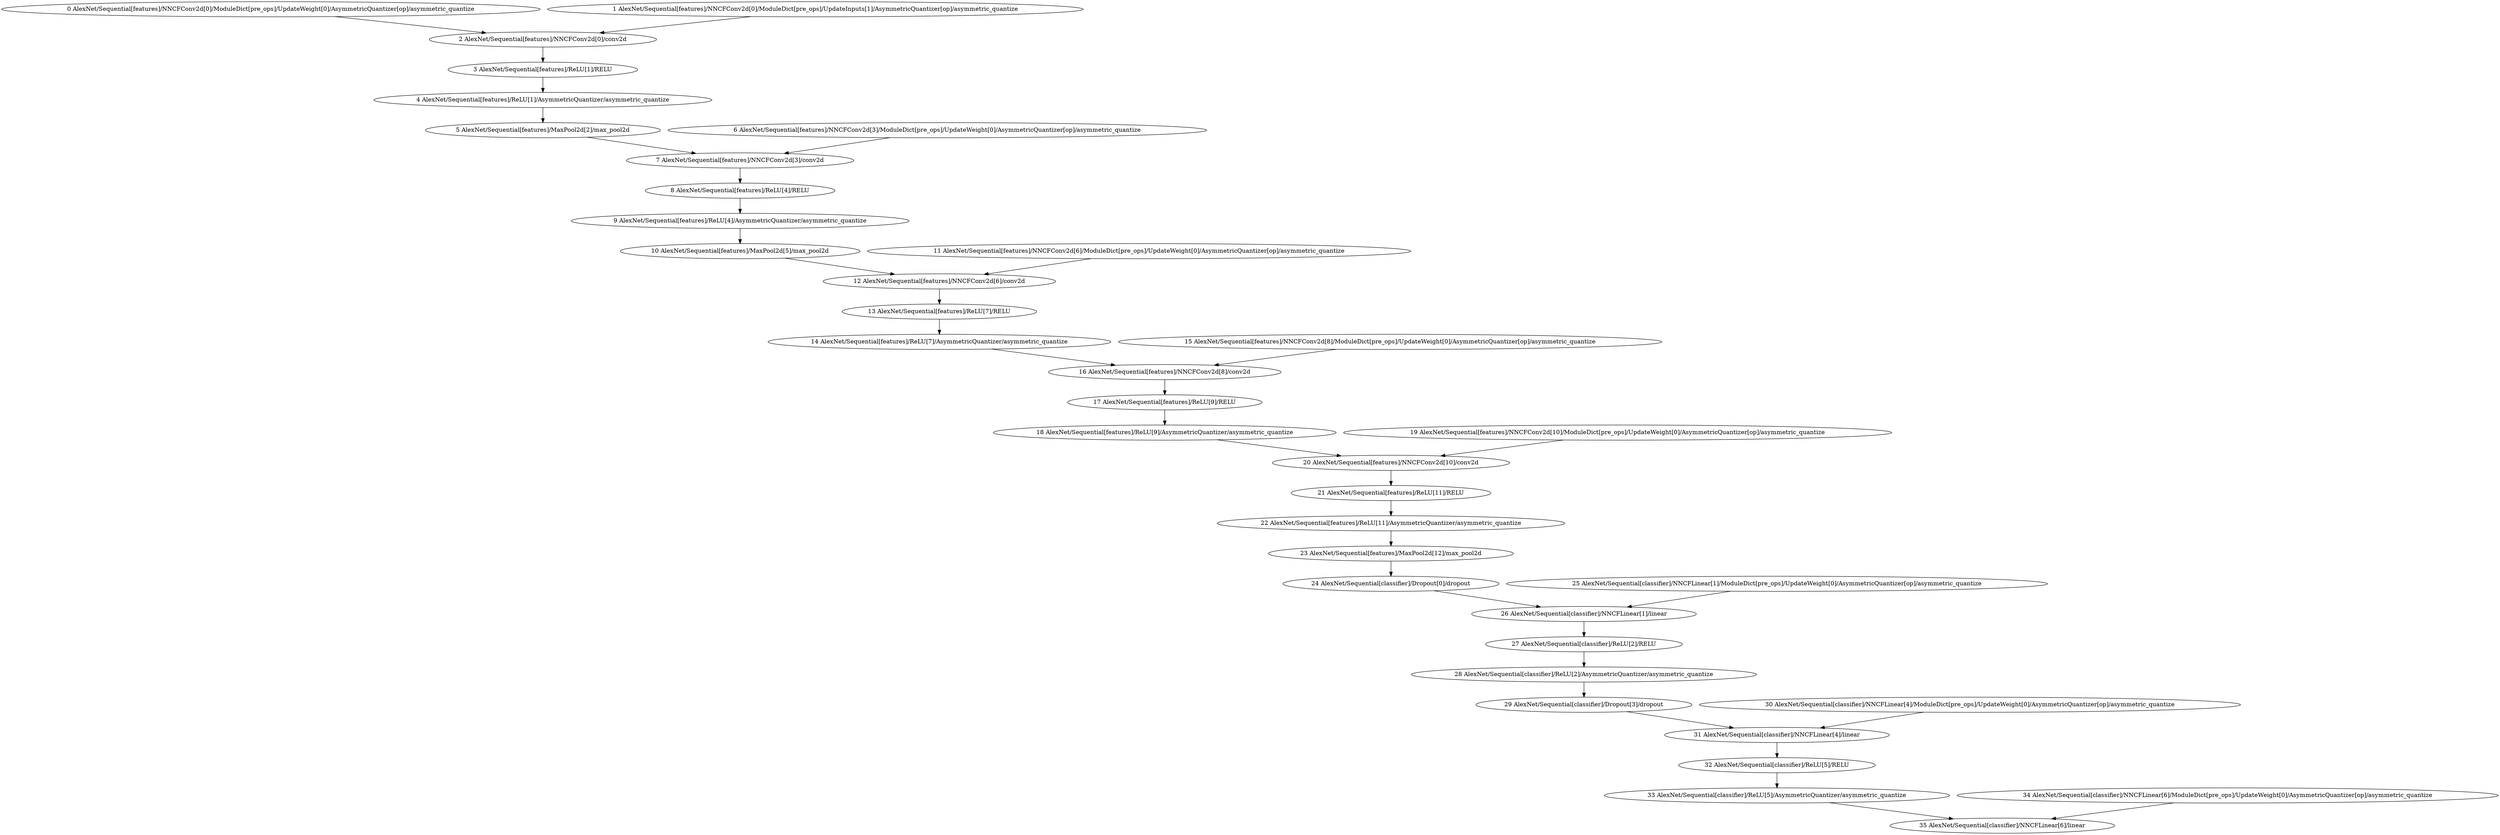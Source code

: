 strict digraph  {
"0 AlexNet/Sequential[features]/NNCFConv2d[0]/ModuleDict[pre_ops]/UpdateWeight[0]/AsymmetricQuantizer[op]/asymmetric_quantize" [id=0, scope="AlexNet/Sequential[features]/NNCFConv2d[0]/ModuleDict[pre_ops]/UpdateWeight[0]/AsymmetricQuantizer[op]", type=asymmetric_quantize];
"1 AlexNet/Sequential[features]/NNCFConv2d[0]/ModuleDict[pre_ops]/UpdateInputs[1]/AsymmetricQuantizer[op]/asymmetric_quantize" [id=1, scope="AlexNet/Sequential[features]/NNCFConv2d[0]/ModuleDict[pre_ops]/UpdateInputs[1]/AsymmetricQuantizer[op]", type=asymmetric_quantize];
"2 AlexNet/Sequential[features]/NNCFConv2d[0]/conv2d" [id=2, scope="AlexNet/Sequential[features]/NNCFConv2d[0]", type=conv2d];
"3 AlexNet/Sequential[features]/ReLU[1]/RELU" [id=3, scope="AlexNet/Sequential[features]/ReLU[1]", type=RELU];
"4 AlexNet/Sequential[features]/ReLU[1]/AsymmetricQuantizer/asymmetric_quantize" [id=4, scope="AlexNet/Sequential[features]/ReLU[1]/AsymmetricQuantizer", type=asymmetric_quantize];
"5 AlexNet/Sequential[features]/MaxPool2d[2]/max_pool2d" [id=5, scope="AlexNet/Sequential[features]/MaxPool2d[2]", type=max_pool2d];
"6 AlexNet/Sequential[features]/NNCFConv2d[3]/ModuleDict[pre_ops]/UpdateWeight[0]/AsymmetricQuantizer[op]/asymmetric_quantize" [id=6, scope="AlexNet/Sequential[features]/NNCFConv2d[3]/ModuleDict[pre_ops]/UpdateWeight[0]/AsymmetricQuantizer[op]", type=asymmetric_quantize];
"7 AlexNet/Sequential[features]/NNCFConv2d[3]/conv2d" [id=7, scope="AlexNet/Sequential[features]/NNCFConv2d[3]", type=conv2d];
"8 AlexNet/Sequential[features]/ReLU[4]/RELU" [id=8, scope="AlexNet/Sequential[features]/ReLU[4]", type=RELU];
"9 AlexNet/Sequential[features]/ReLU[4]/AsymmetricQuantizer/asymmetric_quantize" [id=9, scope="AlexNet/Sequential[features]/ReLU[4]/AsymmetricQuantizer", type=asymmetric_quantize];
"10 AlexNet/Sequential[features]/MaxPool2d[5]/max_pool2d" [id=10, scope="AlexNet/Sequential[features]/MaxPool2d[5]", type=max_pool2d];
"11 AlexNet/Sequential[features]/NNCFConv2d[6]/ModuleDict[pre_ops]/UpdateWeight[0]/AsymmetricQuantizer[op]/asymmetric_quantize" [id=11, scope="AlexNet/Sequential[features]/NNCFConv2d[6]/ModuleDict[pre_ops]/UpdateWeight[0]/AsymmetricQuantizer[op]", type=asymmetric_quantize];
"12 AlexNet/Sequential[features]/NNCFConv2d[6]/conv2d" [id=12, scope="AlexNet/Sequential[features]/NNCFConv2d[6]", type=conv2d];
"13 AlexNet/Sequential[features]/ReLU[7]/RELU" [id=13, scope="AlexNet/Sequential[features]/ReLU[7]", type=RELU];
"14 AlexNet/Sequential[features]/ReLU[7]/AsymmetricQuantizer/asymmetric_quantize" [id=14, scope="AlexNet/Sequential[features]/ReLU[7]/AsymmetricQuantizer", type=asymmetric_quantize];
"15 AlexNet/Sequential[features]/NNCFConv2d[8]/ModuleDict[pre_ops]/UpdateWeight[0]/AsymmetricQuantizer[op]/asymmetric_quantize" [id=15, scope="AlexNet/Sequential[features]/NNCFConv2d[8]/ModuleDict[pre_ops]/UpdateWeight[0]/AsymmetricQuantizer[op]", type=asymmetric_quantize];
"16 AlexNet/Sequential[features]/NNCFConv2d[8]/conv2d" [id=16, scope="AlexNet/Sequential[features]/NNCFConv2d[8]", type=conv2d];
"17 AlexNet/Sequential[features]/ReLU[9]/RELU" [id=17, scope="AlexNet/Sequential[features]/ReLU[9]", type=RELU];
"18 AlexNet/Sequential[features]/ReLU[9]/AsymmetricQuantizer/asymmetric_quantize" [id=18, scope="AlexNet/Sequential[features]/ReLU[9]/AsymmetricQuantizer", type=asymmetric_quantize];
"19 AlexNet/Sequential[features]/NNCFConv2d[10]/ModuleDict[pre_ops]/UpdateWeight[0]/AsymmetricQuantizer[op]/asymmetric_quantize" [id=19, scope="AlexNet/Sequential[features]/NNCFConv2d[10]/ModuleDict[pre_ops]/UpdateWeight[0]/AsymmetricQuantizer[op]", type=asymmetric_quantize];
"20 AlexNet/Sequential[features]/NNCFConv2d[10]/conv2d" [id=20, scope="AlexNet/Sequential[features]/NNCFConv2d[10]", type=conv2d];
"21 AlexNet/Sequential[features]/ReLU[11]/RELU" [id=21, scope="AlexNet/Sequential[features]/ReLU[11]", type=RELU];
"22 AlexNet/Sequential[features]/ReLU[11]/AsymmetricQuantizer/asymmetric_quantize" [id=22, scope="AlexNet/Sequential[features]/ReLU[11]/AsymmetricQuantizer", type=asymmetric_quantize];
"23 AlexNet/Sequential[features]/MaxPool2d[12]/max_pool2d" [id=23, scope="AlexNet/Sequential[features]/MaxPool2d[12]", type=max_pool2d];
"24 AlexNet/Sequential[classifier]/Dropout[0]/dropout" [id=24, scope="AlexNet/Sequential[classifier]/Dropout[0]", type=dropout];
"25 AlexNet/Sequential[classifier]/NNCFLinear[1]/ModuleDict[pre_ops]/UpdateWeight[0]/AsymmetricQuantizer[op]/asymmetric_quantize" [id=25, scope="AlexNet/Sequential[classifier]/NNCFLinear[1]/ModuleDict[pre_ops]/UpdateWeight[0]/AsymmetricQuantizer[op]", type=asymmetric_quantize];
"26 AlexNet/Sequential[classifier]/NNCFLinear[1]/linear" [id=26, scope="AlexNet/Sequential[classifier]/NNCFLinear[1]", type=linear];
"27 AlexNet/Sequential[classifier]/ReLU[2]/RELU" [id=27, scope="AlexNet/Sequential[classifier]/ReLU[2]", type=RELU];
"28 AlexNet/Sequential[classifier]/ReLU[2]/AsymmetricQuantizer/asymmetric_quantize" [id=28, scope="AlexNet/Sequential[classifier]/ReLU[2]/AsymmetricQuantizer", type=asymmetric_quantize];
"29 AlexNet/Sequential[classifier]/Dropout[3]/dropout" [id=29, scope="AlexNet/Sequential[classifier]/Dropout[3]", type=dropout];
"30 AlexNet/Sequential[classifier]/NNCFLinear[4]/ModuleDict[pre_ops]/UpdateWeight[0]/AsymmetricQuantizer[op]/asymmetric_quantize" [id=30, scope="AlexNet/Sequential[classifier]/NNCFLinear[4]/ModuleDict[pre_ops]/UpdateWeight[0]/AsymmetricQuantizer[op]", type=asymmetric_quantize];
"31 AlexNet/Sequential[classifier]/NNCFLinear[4]/linear" [id=31, scope="AlexNet/Sequential[classifier]/NNCFLinear[4]", type=linear];
"32 AlexNet/Sequential[classifier]/ReLU[5]/RELU" [id=32, scope="AlexNet/Sequential[classifier]/ReLU[5]", type=RELU];
"33 AlexNet/Sequential[classifier]/ReLU[5]/AsymmetricQuantizer/asymmetric_quantize" [id=33, scope="AlexNet/Sequential[classifier]/ReLU[5]/AsymmetricQuantizer", type=asymmetric_quantize];
"34 AlexNet/Sequential[classifier]/NNCFLinear[6]/ModuleDict[pre_ops]/UpdateWeight[0]/AsymmetricQuantizer[op]/asymmetric_quantize" [id=34, scope="AlexNet/Sequential[classifier]/NNCFLinear[6]/ModuleDict[pre_ops]/UpdateWeight[0]/AsymmetricQuantizer[op]", type=asymmetric_quantize];
"35 AlexNet/Sequential[classifier]/NNCFLinear[6]/linear" [id=35, scope="AlexNet/Sequential[classifier]/NNCFLinear[6]", type=linear];
"0 AlexNet/Sequential[features]/NNCFConv2d[0]/ModuleDict[pre_ops]/UpdateWeight[0]/AsymmetricQuantizer[op]/asymmetric_quantize" -> "2 AlexNet/Sequential[features]/NNCFConv2d[0]/conv2d";
"1 AlexNet/Sequential[features]/NNCFConv2d[0]/ModuleDict[pre_ops]/UpdateInputs[1]/AsymmetricQuantizer[op]/asymmetric_quantize" -> "2 AlexNet/Sequential[features]/NNCFConv2d[0]/conv2d";
"2 AlexNet/Sequential[features]/NNCFConv2d[0]/conv2d" -> "3 AlexNet/Sequential[features]/ReLU[1]/RELU";
"3 AlexNet/Sequential[features]/ReLU[1]/RELU" -> "4 AlexNet/Sequential[features]/ReLU[1]/AsymmetricQuantizer/asymmetric_quantize";
"4 AlexNet/Sequential[features]/ReLU[1]/AsymmetricQuantizer/asymmetric_quantize" -> "5 AlexNet/Sequential[features]/MaxPool2d[2]/max_pool2d";
"5 AlexNet/Sequential[features]/MaxPool2d[2]/max_pool2d" -> "7 AlexNet/Sequential[features]/NNCFConv2d[3]/conv2d";
"6 AlexNet/Sequential[features]/NNCFConv2d[3]/ModuleDict[pre_ops]/UpdateWeight[0]/AsymmetricQuantizer[op]/asymmetric_quantize" -> "7 AlexNet/Sequential[features]/NNCFConv2d[3]/conv2d";
"7 AlexNet/Sequential[features]/NNCFConv2d[3]/conv2d" -> "8 AlexNet/Sequential[features]/ReLU[4]/RELU";
"8 AlexNet/Sequential[features]/ReLU[4]/RELU" -> "9 AlexNet/Sequential[features]/ReLU[4]/AsymmetricQuantizer/asymmetric_quantize";
"9 AlexNet/Sequential[features]/ReLU[4]/AsymmetricQuantizer/asymmetric_quantize" -> "10 AlexNet/Sequential[features]/MaxPool2d[5]/max_pool2d";
"10 AlexNet/Sequential[features]/MaxPool2d[5]/max_pool2d" -> "12 AlexNet/Sequential[features]/NNCFConv2d[6]/conv2d";
"11 AlexNet/Sequential[features]/NNCFConv2d[6]/ModuleDict[pre_ops]/UpdateWeight[0]/AsymmetricQuantizer[op]/asymmetric_quantize" -> "12 AlexNet/Sequential[features]/NNCFConv2d[6]/conv2d";
"12 AlexNet/Sequential[features]/NNCFConv2d[6]/conv2d" -> "13 AlexNet/Sequential[features]/ReLU[7]/RELU";
"13 AlexNet/Sequential[features]/ReLU[7]/RELU" -> "14 AlexNet/Sequential[features]/ReLU[7]/AsymmetricQuantizer/asymmetric_quantize";
"14 AlexNet/Sequential[features]/ReLU[7]/AsymmetricQuantizer/asymmetric_quantize" -> "16 AlexNet/Sequential[features]/NNCFConv2d[8]/conv2d";
"15 AlexNet/Sequential[features]/NNCFConv2d[8]/ModuleDict[pre_ops]/UpdateWeight[0]/AsymmetricQuantizer[op]/asymmetric_quantize" -> "16 AlexNet/Sequential[features]/NNCFConv2d[8]/conv2d";
"16 AlexNet/Sequential[features]/NNCFConv2d[8]/conv2d" -> "17 AlexNet/Sequential[features]/ReLU[9]/RELU";
"17 AlexNet/Sequential[features]/ReLU[9]/RELU" -> "18 AlexNet/Sequential[features]/ReLU[9]/AsymmetricQuantizer/asymmetric_quantize";
"18 AlexNet/Sequential[features]/ReLU[9]/AsymmetricQuantizer/asymmetric_quantize" -> "20 AlexNet/Sequential[features]/NNCFConv2d[10]/conv2d";
"19 AlexNet/Sequential[features]/NNCFConv2d[10]/ModuleDict[pre_ops]/UpdateWeight[0]/AsymmetricQuantizer[op]/asymmetric_quantize" -> "20 AlexNet/Sequential[features]/NNCFConv2d[10]/conv2d";
"20 AlexNet/Sequential[features]/NNCFConv2d[10]/conv2d" -> "21 AlexNet/Sequential[features]/ReLU[11]/RELU";
"21 AlexNet/Sequential[features]/ReLU[11]/RELU" -> "22 AlexNet/Sequential[features]/ReLU[11]/AsymmetricQuantizer/asymmetric_quantize";
"22 AlexNet/Sequential[features]/ReLU[11]/AsymmetricQuantizer/asymmetric_quantize" -> "23 AlexNet/Sequential[features]/MaxPool2d[12]/max_pool2d";
"23 AlexNet/Sequential[features]/MaxPool2d[12]/max_pool2d" -> "24 AlexNet/Sequential[classifier]/Dropout[0]/dropout";
"24 AlexNet/Sequential[classifier]/Dropout[0]/dropout" -> "26 AlexNet/Sequential[classifier]/NNCFLinear[1]/linear";
"25 AlexNet/Sequential[classifier]/NNCFLinear[1]/ModuleDict[pre_ops]/UpdateWeight[0]/AsymmetricQuantizer[op]/asymmetric_quantize" -> "26 AlexNet/Sequential[classifier]/NNCFLinear[1]/linear";
"26 AlexNet/Sequential[classifier]/NNCFLinear[1]/linear" -> "27 AlexNet/Sequential[classifier]/ReLU[2]/RELU";
"27 AlexNet/Sequential[classifier]/ReLU[2]/RELU" -> "28 AlexNet/Sequential[classifier]/ReLU[2]/AsymmetricQuantizer/asymmetric_quantize";
"28 AlexNet/Sequential[classifier]/ReLU[2]/AsymmetricQuantizer/asymmetric_quantize" -> "29 AlexNet/Sequential[classifier]/Dropout[3]/dropout";
"29 AlexNet/Sequential[classifier]/Dropout[3]/dropout" -> "31 AlexNet/Sequential[classifier]/NNCFLinear[4]/linear";
"30 AlexNet/Sequential[classifier]/NNCFLinear[4]/ModuleDict[pre_ops]/UpdateWeight[0]/AsymmetricQuantizer[op]/asymmetric_quantize" -> "31 AlexNet/Sequential[classifier]/NNCFLinear[4]/linear";
"31 AlexNet/Sequential[classifier]/NNCFLinear[4]/linear" -> "32 AlexNet/Sequential[classifier]/ReLU[5]/RELU";
"32 AlexNet/Sequential[classifier]/ReLU[5]/RELU" -> "33 AlexNet/Sequential[classifier]/ReLU[5]/AsymmetricQuantizer/asymmetric_quantize";
"33 AlexNet/Sequential[classifier]/ReLU[5]/AsymmetricQuantizer/asymmetric_quantize" -> "35 AlexNet/Sequential[classifier]/NNCFLinear[6]/linear";
"34 AlexNet/Sequential[classifier]/NNCFLinear[6]/ModuleDict[pre_ops]/UpdateWeight[0]/AsymmetricQuantizer[op]/asymmetric_quantize" -> "35 AlexNet/Sequential[classifier]/NNCFLinear[6]/linear";
}
